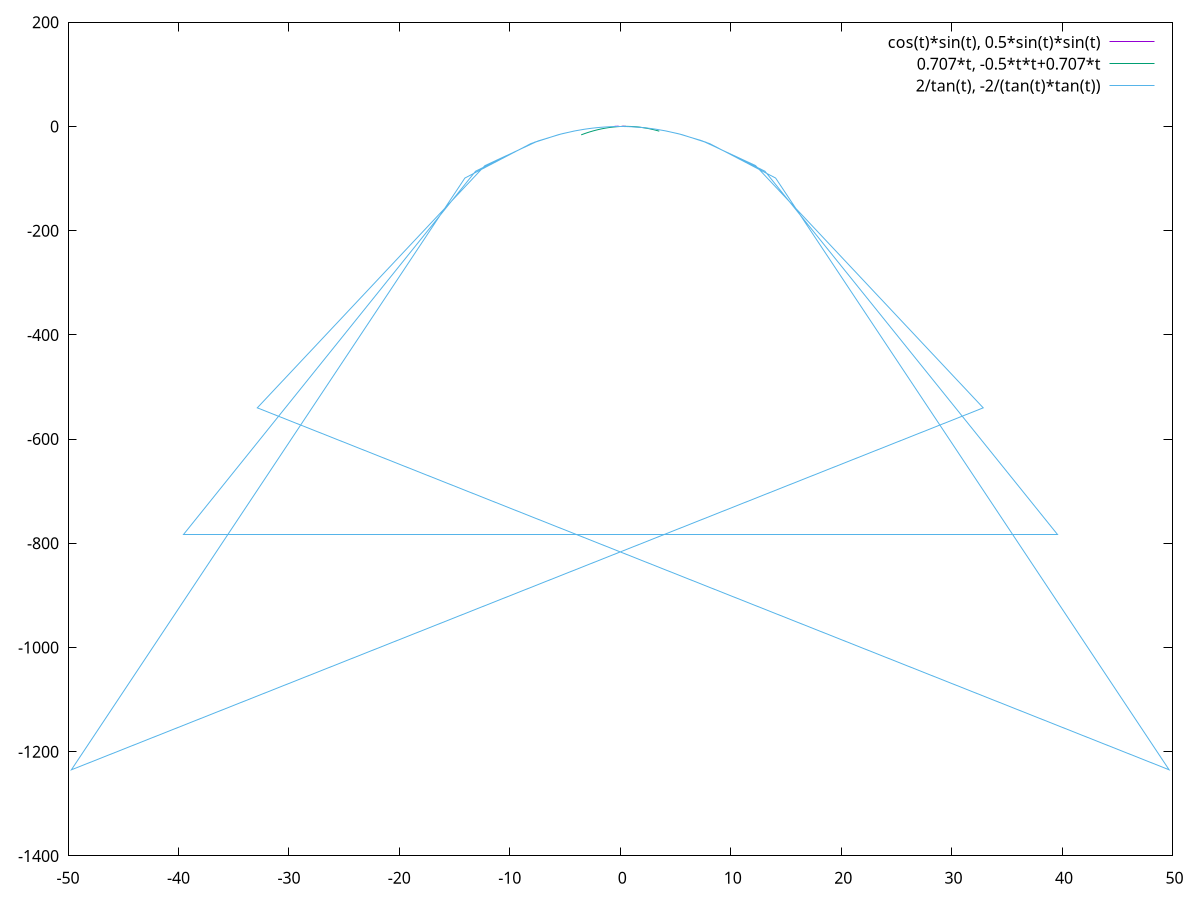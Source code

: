 set parametric
plot cos(t)*sin(t), 0.5*sin(t)*sin(t), 0.707*t, -0.5*t*t+0.707*t, 2/tan(t), -2/(tan(t)*tan(t)) 
